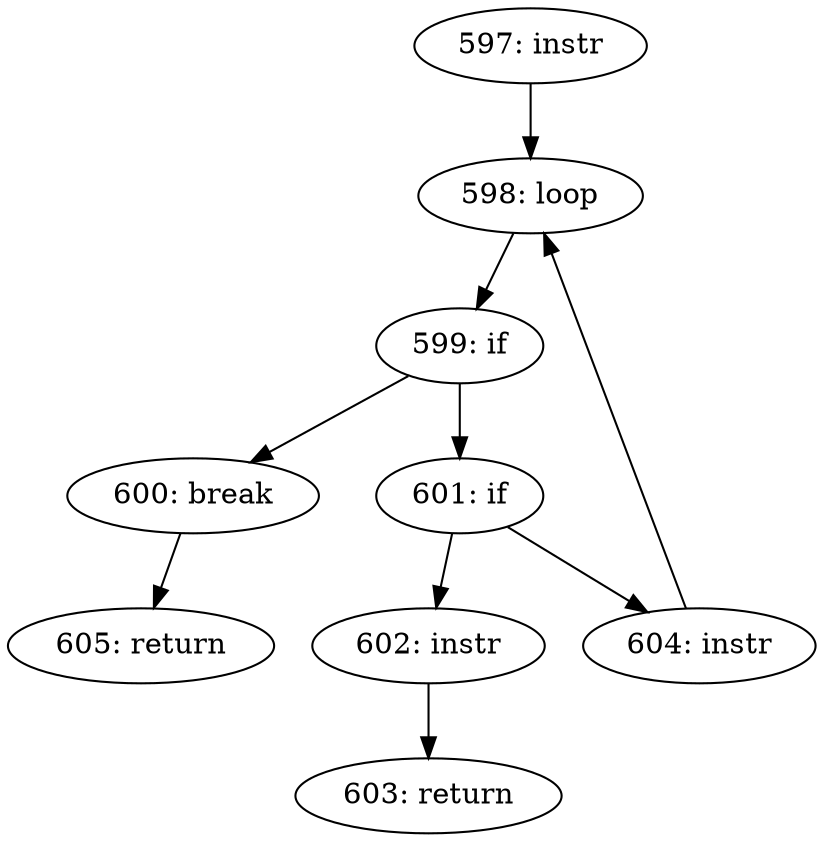 digraph CFG___tcp_grow_window {
597 [label="597: instr"]
	597 -> 598
598 [label="598: loop"]
	598 -> 599
599 [label="599: if"]
	599 -> 601
	599 -> 600
600 [label="600: break"]
	600 -> 605
601 [label="601: if"]
	601 -> 602
	601 -> 604
602 [label="602: instr"]
	602 -> 603
603 [label="603: return"]
	
604 [label="604: instr"]
	604 -> 598
605 [label="605: return"]
	
}
